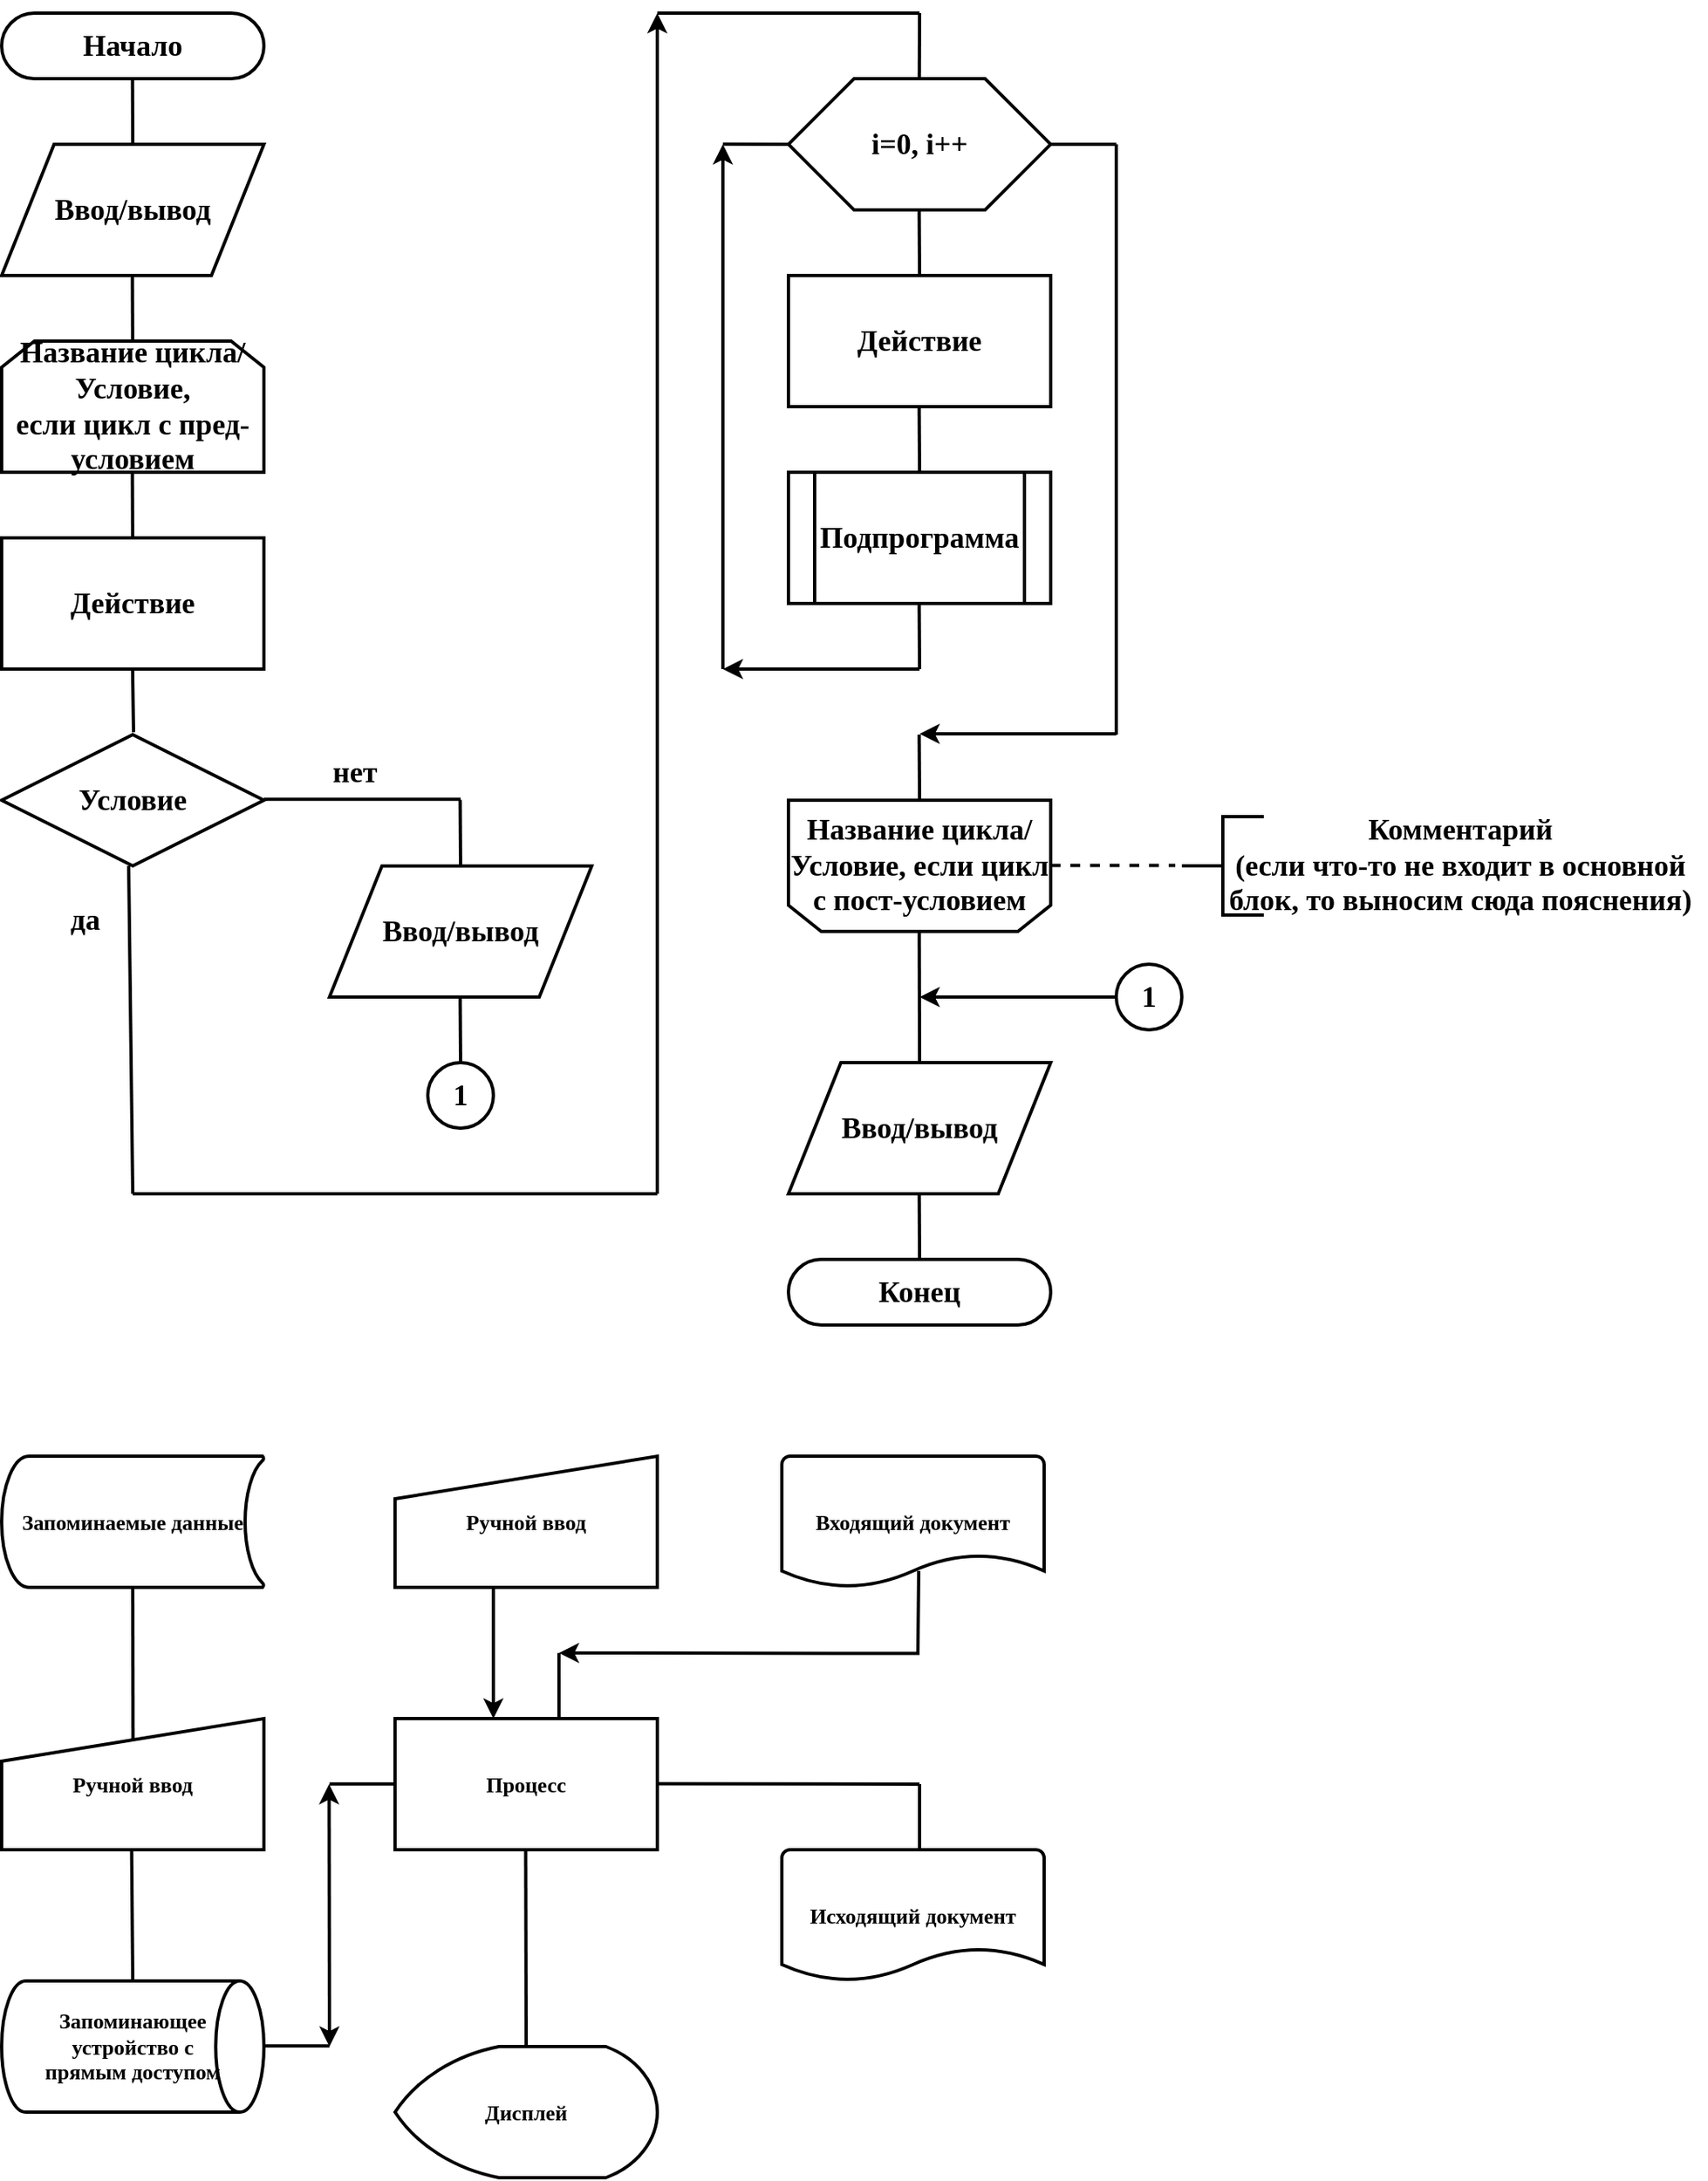 <mxfile version="22.1.21" type="device">
  <diagram id="phA2n3WkPNykg_T-4mrH" name="Page-1">
    <mxGraphModel dx="2074" dy="1106" grid="1" gridSize="10" guides="1" tooltips="1" connect="1" arrows="1" fold="1" page="1" pageScale="1" pageWidth="827" pageHeight="1169" math="0" shadow="0">
      <root>
        <mxCell id="0" />
        <mxCell id="1" parent="0" />
        <mxCell id="B6s7-N5SPPxUF_eHVmD_-1" value="Начало" style="rounded=1;whiteSpace=wrap;html=1;arcSize=50;strokeWidth=2;fontFamily=Times New Roman;fontStyle=1;fontSize=18;" parent="1" vertex="1">
          <mxGeometry x="40" y="80" width="160" height="40" as="geometry" />
        </mxCell>
        <mxCell id="B6s7-N5SPPxUF_eHVmD_-2" value="Ввод/вывод" style="shape=parallelogram;perimeter=parallelogramPerimeter;whiteSpace=wrap;html=1;strokeWidth=2;fontFamily=Times New Roman;fontStyle=1;fontSize=18;" parent="1" vertex="1">
          <mxGeometry x="40" y="160" width="160" height="80" as="geometry" />
        </mxCell>
        <mxCell id="B6s7-N5SPPxUF_eHVmD_-3" value="Название цикла/&lt;br style=&quot;font-size: 18px;&quot;&gt;Условие,&lt;br&gt;если цикл с пред-условием" style="shape=loopLimit;whiteSpace=wrap;html=1;strokeWidth=2;fontFamily=Times New Roman;fontStyle=1;fontSize=18;" parent="1" vertex="1">
          <mxGeometry x="40" y="280" width="160" height="80" as="geometry" />
        </mxCell>
        <mxCell id="B6s7-N5SPPxUF_eHVmD_-4" value="Действие" style="rounded=0;whiteSpace=wrap;html=1;strokeWidth=2;fontFamily=Times New Roman;fontStyle=1;fontSize=18;" parent="1" vertex="1">
          <mxGeometry x="40" y="400" width="160" height="80" as="geometry" />
        </mxCell>
        <mxCell id="B6s7-N5SPPxUF_eHVmD_-5" value="Условие" style="rhombus;whiteSpace=wrap;html=1;strokeWidth=2;fontFamily=Times New Roman;fontStyle=1;fontSize=18;" parent="1" vertex="1">
          <mxGeometry x="40" y="520" width="160" height="80" as="geometry" />
        </mxCell>
        <mxCell id="B6s7-N5SPPxUF_eHVmD_-6" value="Ввод/вывод" style="shape=parallelogram;perimeter=parallelogramPerimeter;whiteSpace=wrap;html=1;strokeWidth=2;fontFamily=Times New Roman;fontStyle=1;fontSize=18;" parent="1" vertex="1">
          <mxGeometry x="240" y="600.07" width="160" height="79.93" as="geometry" />
        </mxCell>
        <mxCell id="B6s7-N5SPPxUF_eHVmD_-7" value="1" style="ellipse;whiteSpace=wrap;html=1;aspect=fixed;strokeWidth=2;fontFamily=Times New Roman;fontStyle=1;fontSize=18;" parent="1" vertex="1">
          <mxGeometry x="300" y="720" width="40" height="40" as="geometry" />
        </mxCell>
        <mxCell id="B6s7-N5SPPxUF_eHVmD_-10" value="" style="endArrow=none;html=1;entryX=0.5;entryY=1;entryDx=0;entryDy=0;strokeWidth=2;fontFamily=Times New Roman;fontStyle=1;fontSize=18;" parent="1" edge="1">
          <mxGeometry width="50" height="50" relative="1" as="geometry">
            <mxPoint x="320" y="600" as="sourcePoint" />
            <mxPoint x="319.723" y="559.796" as="targetPoint" />
          </mxGeometry>
        </mxCell>
        <mxCell id="B6s7-N5SPPxUF_eHVmD_-11" value="" style="endArrow=none;html=1;entryX=0.5;entryY=1;entryDx=0;entryDy=0;strokeWidth=2;fontFamily=Times New Roman;fontStyle=1;fontSize=18;exitX=0.503;exitY=-0.018;exitDx=0;exitDy=0;exitPerimeter=0;" parent="1" edge="1" source="B6s7-N5SPPxUF_eHVmD_-5">
          <mxGeometry width="50" height="50" relative="1" as="geometry">
            <mxPoint x="119.95" y="510.046" as="sourcePoint" />
            <mxPoint x="119.903" y="480.0" as="targetPoint" />
          </mxGeometry>
        </mxCell>
        <mxCell id="B6s7-N5SPPxUF_eHVmD_-13" value="" style="endArrow=none;html=1;entryX=0.5;entryY=1;entryDx=0;entryDy=0;strokeWidth=2;fontFamily=Times New Roman;fontStyle=1;fontSize=18;exitX=0.5;exitY=0;exitDx=0;exitDy=0;" parent="1" edge="1" source="B6s7-N5SPPxUF_eHVmD_-2">
          <mxGeometry width="50" height="50" relative="1" as="geometry">
            <mxPoint x="119.88" y="150.05" as="sourcePoint" />
            <mxPoint x="119.833" y="120.003" as="targetPoint" />
          </mxGeometry>
        </mxCell>
        <mxCell id="B6s7-N5SPPxUF_eHVmD_-14" value="" style="endArrow=none;html=1;entryX=0.5;entryY=1;entryDx=0;entryDy=0;strokeWidth=2;fontFamily=Times New Roman;fontStyle=1;fontSize=18;exitX=0.5;exitY=0;exitDx=0;exitDy=0;" parent="1" edge="1" source="B6s7-N5SPPxUF_eHVmD_-7">
          <mxGeometry width="50" height="50" relative="1" as="geometry">
            <mxPoint x="319.77" y="710.002" as="sourcePoint" />
            <mxPoint x="319.723" y="679.956" as="targetPoint" />
          </mxGeometry>
        </mxCell>
        <mxCell id="B6s7-N5SPPxUF_eHVmD_-15" value="" style="endArrow=none;html=1;strokeWidth=2;fontFamily=Times New Roman;fontStyle=1;fontSize=18;" parent="1" edge="1">
          <mxGeometry width="50" height="50" relative="1" as="geometry">
            <mxPoint x="200" y="559.4" as="sourcePoint" />
            <mxPoint x="320" y="559.4" as="targetPoint" />
          </mxGeometry>
        </mxCell>
        <mxCell id="B6s7-N5SPPxUF_eHVmD_-16" value="" style="endArrow=none;html=1;entryX=0.5;entryY=1;entryDx=0;entryDy=0;strokeWidth=2;fontFamily=Times New Roman;fontStyle=1;fontSize=18;" parent="1" edge="1">
          <mxGeometry width="50" height="50" relative="1" as="geometry">
            <mxPoint x="120" y="800" as="sourcePoint" />
            <mxPoint x="117.5" y="600" as="targetPoint" />
          </mxGeometry>
        </mxCell>
        <mxCell id="B6s7-N5SPPxUF_eHVmD_-17" value="" style="endArrow=none;html=1;strokeWidth=2;fontFamily=Times New Roman;fontStyle=1;fontSize=18;" parent="1" edge="1">
          <mxGeometry width="50" height="50" relative="1" as="geometry">
            <mxPoint x="120" y="800" as="sourcePoint" />
            <mxPoint x="440" y="800" as="targetPoint" />
          </mxGeometry>
        </mxCell>
        <mxCell id="B6s7-N5SPPxUF_eHVmD_-18" value="" style="endArrow=classic;html=1;strokeWidth=2;fontFamily=Times New Roman;fontStyle=1;fontSize=18;" parent="1" edge="1">
          <mxGeometry width="50" height="50" relative="1" as="geometry">
            <mxPoint x="440" y="800" as="sourcePoint" />
            <mxPoint x="440" y="80" as="targetPoint" />
          </mxGeometry>
        </mxCell>
        <mxCell id="B6s7-N5SPPxUF_eHVmD_-19" value="да" style="text;html=1;resizable=0;points=[];autosize=1;align=left;verticalAlign=top;spacingTop=-4;strokeWidth=2;fontFamily=Times New Roman;fontStyle=1;fontSize=18;" parent="1" vertex="1">
          <mxGeometry x="80" y="619.8" width="30" height="20" as="geometry" />
        </mxCell>
        <mxCell id="B6s7-N5SPPxUF_eHVmD_-20" value="нет" style="text;html=1;resizable=0;points=[];autosize=1;align=left;verticalAlign=top;spacingTop=-4;strokeWidth=2;fontFamily=Times New Roman;fontStyle=1;fontSize=18;" parent="1" vertex="1">
          <mxGeometry x="240" y="530" width="30" height="20" as="geometry" />
        </mxCell>
        <mxCell id="B6s7-N5SPPxUF_eHVmD_-21" value="i=0, i++" style="shape=hexagon;perimeter=hexagonPerimeter2;whiteSpace=wrap;html=1;strokeWidth=2;fontFamily=Times New Roman;fontStyle=1;fontSize=18;" parent="1" vertex="1">
          <mxGeometry x="520" y="120" width="160" height="80" as="geometry" />
        </mxCell>
        <mxCell id="B6s7-N5SPPxUF_eHVmD_-22" value="" style="endArrow=none;html=1;strokeWidth=2;fontFamily=Times New Roman;fontStyle=1;fontSize=18;" parent="1" edge="1">
          <mxGeometry width="50" height="50" relative="1" as="geometry">
            <mxPoint x="599.85" y="120" as="sourcePoint" />
            <mxPoint x="600" y="80" as="targetPoint" />
          </mxGeometry>
        </mxCell>
        <mxCell id="B6s7-N5SPPxUF_eHVmD_-23" value="" style="endArrow=none;html=1;strokeWidth=2;fontFamily=Times New Roman;fontStyle=1;fontSize=18;" parent="1" edge="1">
          <mxGeometry width="50" height="50" relative="1" as="geometry">
            <mxPoint x="440" y="80" as="sourcePoint" />
            <mxPoint x="600" y="80" as="targetPoint" />
          </mxGeometry>
        </mxCell>
        <mxCell id="B6s7-N5SPPxUF_eHVmD_-24" value="Действие" style="rounded=0;whiteSpace=wrap;html=1;strokeWidth=2;fontFamily=Times New Roman;fontStyle=1;fontSize=18;" parent="1" vertex="1">
          <mxGeometry x="520" y="240" width="160" height="80" as="geometry" />
        </mxCell>
        <mxCell id="B6s7-N5SPPxUF_eHVmD_-25" value="Подпрограмма" style="shape=process;whiteSpace=wrap;html=1;backgroundOutline=1;strokeWidth=2;fontFamily=Times New Roman;fontStyle=1;fontSize=18;" parent="1" vertex="1">
          <mxGeometry x="520" y="360" width="160" height="80" as="geometry" />
        </mxCell>
        <mxCell id="B6s7-N5SPPxUF_eHVmD_-26" value="" style="endArrow=none;html=1;entryX=0.5;entryY=1;entryDx=0;entryDy=0;strokeWidth=2;fontFamily=Times New Roman;fontStyle=1;fontSize=18;exitX=0.5;exitY=0;exitDx=0;exitDy=0;" parent="1" edge="1" source="B6s7-N5SPPxUF_eHVmD_-25">
          <mxGeometry width="50" height="50" relative="1" as="geometry">
            <mxPoint x="599.81" y="350.05" as="sourcePoint" />
            <mxPoint x="599.763" y="320.003" as="targetPoint" />
          </mxGeometry>
        </mxCell>
        <mxCell id="B6s7-N5SPPxUF_eHVmD_-27" value="" style="endArrow=none;html=1;entryX=0.5;entryY=1;entryDx=0;entryDy=0;strokeWidth=2;fontFamily=Times New Roman;fontStyle=1;fontSize=18;exitX=0.5;exitY=0;exitDx=0;exitDy=0;" parent="1" edge="1" source="B6s7-N5SPPxUF_eHVmD_-24">
          <mxGeometry width="50" height="50" relative="1" as="geometry">
            <mxPoint x="599.81" y="230.05" as="sourcePoint" />
            <mxPoint x="599.763" y="200.003" as="targetPoint" />
          </mxGeometry>
        </mxCell>
        <mxCell id="B6s7-N5SPPxUF_eHVmD_-28" value="" style="endArrow=none;html=1;strokeWidth=2;fontFamily=Times New Roman;fontStyle=1;fontSize=18;exitX=0;exitY=0.5;exitDx=0;exitDy=0;" parent="1" edge="1" source="B6s7-N5SPPxUF_eHVmD_-21">
          <mxGeometry width="50" height="50" relative="1" as="geometry">
            <mxPoint x="510" y="159.92" as="sourcePoint" />
            <mxPoint x="480" y="159.92" as="targetPoint" />
          </mxGeometry>
        </mxCell>
        <mxCell id="B6s7-N5SPPxUF_eHVmD_-29" value="" style="endArrow=none;html=1;strokeWidth=2;fontFamily=Times New Roman;fontStyle=1;fontSize=18;" parent="1" edge="1">
          <mxGeometry width="50" height="50" relative="1" as="geometry">
            <mxPoint x="680" y="160" as="sourcePoint" />
            <mxPoint x="720" y="160" as="targetPoint" />
          </mxGeometry>
        </mxCell>
        <mxCell id="B6s7-N5SPPxUF_eHVmD_-30" value="" style="endArrow=none;html=1;strokeWidth=2;fontFamily=Times New Roman;fontStyle=1;fontSize=18;" parent="1" edge="1">
          <mxGeometry width="50" height="50" relative="1" as="geometry">
            <mxPoint x="720" y="520" as="sourcePoint" />
            <mxPoint x="720" y="160" as="targetPoint" />
          </mxGeometry>
        </mxCell>
        <mxCell id="B6s7-N5SPPxUF_eHVmD_-31" value="" style="endArrow=classic;html=1;strokeWidth=2;fontFamily=Times New Roman;fontStyle=1;fontSize=18;" parent="1" edge="1">
          <mxGeometry width="50" height="50" relative="1" as="geometry">
            <mxPoint x="720" y="519.52" as="sourcePoint" />
            <mxPoint x="600" y="519.52" as="targetPoint" />
          </mxGeometry>
        </mxCell>
        <mxCell id="B6s7-N5SPPxUF_eHVmD_-32" value="" style="endArrow=classic;html=1;strokeWidth=2;fontFamily=Times New Roman;fontStyle=1;fontSize=18;" parent="1" edge="1">
          <mxGeometry width="50" height="50" relative="1" as="geometry">
            <mxPoint x="480" y="480" as="sourcePoint" />
            <mxPoint x="480" y="160" as="targetPoint" />
          </mxGeometry>
        </mxCell>
        <mxCell id="B6s7-N5SPPxUF_eHVmD_-33" value="" style="endArrow=none;html=1;entryX=0.5;entryY=1;entryDx=0;entryDy=0;strokeWidth=2;fontFamily=Times New Roman;fontStyle=1;fontSize=18;" parent="1" edge="1">
          <mxGeometry width="50" height="50" relative="1" as="geometry">
            <mxPoint x="600" y="480" as="sourcePoint" />
            <mxPoint x="599.763" y="440.003" as="targetPoint" />
          </mxGeometry>
        </mxCell>
        <mxCell id="B6s7-N5SPPxUF_eHVmD_-34" value="" style="endArrow=classic;html=1;strokeWidth=2;fontFamily=Times New Roman;fontStyle=1;fontSize=18;" parent="1" edge="1">
          <mxGeometry width="50" height="50" relative="1" as="geometry">
            <mxPoint x="600" y="480" as="sourcePoint" />
            <mxPoint x="480" y="480" as="targetPoint" />
          </mxGeometry>
        </mxCell>
        <mxCell id="B6s7-N5SPPxUF_eHVmD_-35" value="" style="shape=loopLimit;whiteSpace=wrap;html=1;rotation=-180;strokeWidth=2;fontFamily=Times New Roman;fontStyle=1;fontSize=18;" parent="1" vertex="1">
          <mxGeometry x="520" y="560" width="160" height="80" as="geometry" />
        </mxCell>
        <mxCell id="B6s7-N5SPPxUF_eHVmD_-36" value="Название цикла/ Условие, если цикл&lt;br&gt;с пост-условием" style="text;html=1;strokeColor=none;fillColor=none;align=center;verticalAlign=middle;whiteSpace=wrap;rounded=0;strokeWidth=2;fontFamily=Times New Roman;fontStyle=1;fontSize=18;" parent="1" vertex="1">
          <mxGeometry x="520" y="570" width="160" height="60" as="geometry" />
        </mxCell>
        <mxCell id="B6s7-N5SPPxUF_eHVmD_-37" value="Ввод/вывод" style="shape=parallelogram;perimeter=parallelogramPerimeter;whiteSpace=wrap;html=1;strokeWidth=2;fontFamily=Times New Roman;fontStyle=1;fontSize=18;" parent="1" vertex="1">
          <mxGeometry x="520" y="720" width="160" height="80" as="geometry" />
        </mxCell>
        <mxCell id="B6s7-N5SPPxUF_eHVmD_-38" value="Конец" style="rounded=1;whiteSpace=wrap;html=1;arcSize=50;strokeWidth=2;fontFamily=Times New Roman;fontStyle=1;fontSize=18;" parent="1" vertex="1">
          <mxGeometry x="520" y="840" width="160" height="40" as="geometry" />
        </mxCell>
        <mxCell id="B6s7-N5SPPxUF_eHVmD_-39" value="" style="endArrow=none;html=1;entryX=0.5;entryY=1;entryDx=0;entryDy=0;strokeWidth=2;fontFamily=Times New Roman;fontStyle=1;fontSize=18;exitX=0.5;exitY=0;exitDx=0;exitDy=0;" parent="1" edge="1" source="B6s7-N5SPPxUF_eHVmD_-38">
          <mxGeometry width="50" height="50" relative="1" as="geometry">
            <mxPoint x="599.85" y="830.046" as="sourcePoint" />
            <mxPoint x="599.803" y="800.0" as="targetPoint" />
          </mxGeometry>
        </mxCell>
        <mxCell id="B6s7-N5SPPxUF_eHVmD_-40" value="" style="endArrow=none;html=1;entryX=0.5;entryY=1;entryDx=0;entryDy=0;strokeWidth=2;fontFamily=Times New Roman;fontStyle=1;fontSize=18;" parent="1" edge="1">
          <mxGeometry width="50" height="50" relative="1" as="geometry">
            <mxPoint x="600" y="560" as="sourcePoint" />
            <mxPoint x="599.763" y="520.003" as="targetPoint" />
          </mxGeometry>
        </mxCell>
        <mxCell id="B6s7-N5SPPxUF_eHVmD_-42" value="1" style="ellipse;whiteSpace=wrap;html=1;aspect=fixed;strokeWidth=2;fontFamily=Times New Roman;fontStyle=1;fontSize=18;" parent="1" vertex="1">
          <mxGeometry x="720" y="660" width="40" height="40" as="geometry" />
        </mxCell>
        <mxCell id="B6s7-N5SPPxUF_eHVmD_-43" value="" style="endArrow=classic;html=1;strokeWidth=2;fontFamily=Times New Roman;fontStyle=1;fontSize=18;" parent="1" edge="1">
          <mxGeometry width="50" height="50" relative="1" as="geometry">
            <mxPoint x="720" y="680" as="sourcePoint" />
            <mxPoint x="600" y="680" as="targetPoint" />
          </mxGeometry>
        </mxCell>
        <mxCell id="B6s7-N5SPPxUF_eHVmD_-46" value="" style="strokeWidth=2;html=1;shape=mxgraph.flowchart.annotation_2;align=left;pointerEvents=1;fontFamily=Times New Roman;fontSize=18;" parent="1" vertex="1">
          <mxGeometry x="760" y="570" width="50" height="60" as="geometry" />
        </mxCell>
        <mxCell id="B6s7-N5SPPxUF_eHVmD_-47" value="" style="endArrow=none;dashed=1;html=1;strokeWidth=2;fontFamily=Times New Roman;fontSize=18;entryX=0;entryY=0.5;entryDx=0;entryDy=0;entryPerimeter=0;" parent="1" edge="1">
          <mxGeometry width="50" height="50" relative="1" as="geometry">
            <mxPoint x="680" y="599.74" as="sourcePoint" />
            <mxPoint x="756" y="599.74" as="targetPoint" />
          </mxGeometry>
        </mxCell>
        <mxCell id="B6s7-N5SPPxUF_eHVmD_-49" value="Комментарий&lt;br&gt;(если что-то не входит в основной блок, то выносим сюда пояснения)&lt;br&gt;" style="text;html=1;strokeColor=none;fillColor=none;align=center;verticalAlign=middle;whiteSpace=wrap;rounded=0;fontFamily=Times New Roman;fontSize=18;fontStyle=1" parent="1" vertex="1">
          <mxGeometry x="780" y="570" width="300" height="60" as="geometry" />
        </mxCell>
        <mxCell id="aBKqCTzKQBfMQIFkc9sv-5" value="Ручной ввод" style="html=1;strokeWidth=2;shape=manualInput;whiteSpace=wrap;rounded=0;size=26;arcSize=11;fontFamily=Times New Roman;fontSize=13;fontStyle=1" vertex="1" parent="1">
          <mxGeometry x="40" y="1120" width="160" height="80" as="geometry" />
        </mxCell>
        <mxCell id="aBKqCTzKQBfMQIFkc9sv-6" value="Входящий документ" style="strokeWidth=2;html=1;shape=mxgraph.flowchart.document2;whiteSpace=wrap;size=0.25;connectable=1;fontFamily=Times New Roman;fontSize=13;fontStyle=1;allowArrows=1;recursiveResize=1;expand=1;movable=1;rotatable=1;cloneable=1;deletable=1;" vertex="1" parent="1">
          <mxGeometry x="516" y="960" width="160" height="80" as="geometry" />
        </mxCell>
        <mxCell id="aBKqCTzKQBfMQIFkc9sv-7" value="Запоминающее устройство с&lt;br&gt;прямым доступом" style="strokeWidth=2;html=1;shape=mxgraph.flowchart.direct_data;whiteSpace=wrap;fontFamily=Times New Roman;fontSize=13;fontStyle=1" vertex="1" parent="1">
          <mxGeometry x="40" y="1280" width="160" height="80" as="geometry" />
        </mxCell>
        <mxCell id="aBKqCTzKQBfMQIFkc9sv-8" value="Дисплей" style="strokeWidth=2;html=1;shape=mxgraph.flowchart.display;whiteSpace=wrap;fontFamily=Times New Roman;fontSize=13;fontStyle=1" vertex="1" parent="1">
          <mxGeometry x="280" y="1320" width="160" height="80" as="geometry" />
        </mxCell>
        <mxCell id="aBKqCTzKQBfMQIFkc9sv-9" value="Процесс" style="rounded=0;whiteSpace=wrap;html=1;absoluteArcSize=1;arcSize=14;strokeWidth=2;fontFamily=Times New Roman;fontSize=13;fontStyle=1" vertex="1" parent="1">
          <mxGeometry x="280" y="1120" width="160.05" height="80" as="geometry" />
        </mxCell>
        <mxCell id="aBKqCTzKQBfMQIFkc9sv-10" value="Запоминаемые данные" style="strokeWidth=2;html=1;shape=mxgraph.flowchart.stored_data;whiteSpace=wrap;fontFamily=Times New Roman;fontSize=13;fontStyle=1" vertex="1" parent="1">
          <mxGeometry x="40" y="960" width="160" height="80" as="geometry" />
        </mxCell>
        <mxCell id="aBKqCTzKQBfMQIFkc9sv-17" value="Ручной ввод" style="html=1;strokeWidth=2;shape=manualInput;whiteSpace=wrap;rounded=0;size=26;arcSize=11;fontFamily=Times New Roman;fontSize=13;fontStyle=1;rotatable=1;" vertex="1" parent="1">
          <mxGeometry x="280" y="960" width="160" height="80" as="geometry" />
        </mxCell>
        <mxCell id="aBKqCTzKQBfMQIFkc9sv-18" value="Исходящий документ" style="strokeWidth=2;html=1;shape=mxgraph.flowchart.document2;whiteSpace=wrap;size=0.25;connectable=1;fontFamily=Times New Roman;fontSize=13;fontStyle=1" vertex="1" parent="1">
          <mxGeometry x="516" y="1200" width="160" height="80" as="geometry" />
        </mxCell>
        <mxCell id="aBKqCTzKQBfMQIFkc9sv-19" value="" style="endArrow=classic;html=1;strokeWidth=2;fontFamily=Times New Roman;fontStyle=1;fontSize=13;exitX=0;exitY=0.5;exitDx=0;exitDy=0;" edge="1" parent="1">
          <mxGeometry width="50" height="50" relative="1" as="geometry">
            <mxPoint x="340" y="1040" as="sourcePoint" />
            <mxPoint x="340" y="1120" as="targetPoint" />
          </mxGeometry>
        </mxCell>
        <mxCell id="aBKqCTzKQBfMQIFkc9sv-20" value="" style="endArrow=classic;html=1;strokeWidth=2;fontFamily=Times New Roman;fontStyle=1;fontSize=13;exitX=0;exitY=0.5;exitDx=0;exitDy=0;exitPerimeter=0;" edge="1" parent="1">
          <mxGeometry width="50" height="50" relative="1" as="geometry">
            <mxPoint x="600" y="1080.29" as="sourcePoint" />
            <mxPoint x="380" y="1080" as="targetPoint" />
            <Array as="points">
              <mxPoint x="574" y="1080.29" />
            </Array>
          </mxGeometry>
        </mxCell>
        <mxCell id="aBKqCTzKQBfMQIFkc9sv-21" value="" style="endArrow=none;html=1;entryX=0.5;entryY=1;entryDx=0;entryDy=0;strokeWidth=2;fontFamily=Times New Roman;fontStyle=1;fontSize=13;exitX=0.501;exitY=0.163;exitDx=0;exitDy=0;exitPerimeter=0;" edge="1" parent="1" source="aBKqCTzKQBfMQIFkc9sv-5">
          <mxGeometry width="50" height="50" relative="1" as="geometry">
            <mxPoint x="120" y="1080" as="sourcePoint" />
            <mxPoint x="120" y="1040" as="targetPoint" />
          </mxGeometry>
        </mxCell>
        <mxCell id="aBKqCTzKQBfMQIFkc9sv-22" value="" style="endArrow=none;html=1;entryX=0.5;entryY=1;entryDx=0;entryDy=0;strokeWidth=2;fontFamily=Times New Roman;fontStyle=1;fontSize=13;" edge="1" parent="1">
          <mxGeometry width="50" height="50" relative="1" as="geometry">
            <mxPoint x="120" y="1280" as="sourcePoint" />
            <mxPoint x="119.31" y="1200" as="targetPoint" />
          </mxGeometry>
        </mxCell>
        <mxCell id="aBKqCTzKQBfMQIFkc9sv-23" value="" style="endArrow=none;html=1;entryX=0.5;entryY=1;entryDx=0;entryDy=0;strokeWidth=2;fontFamily=Times New Roman;fontStyle=1;fontSize=13;exitX=0.5;exitY=0;exitDx=0;exitDy=0;exitPerimeter=0;" edge="1" parent="1" source="aBKqCTzKQBfMQIFkc9sv-8">
          <mxGeometry width="50" height="50" relative="1" as="geometry">
            <mxPoint x="360" y="1280" as="sourcePoint" />
            <mxPoint x="359.71" y="1200" as="targetPoint" />
          </mxGeometry>
        </mxCell>
        <mxCell id="aBKqCTzKQBfMQIFkc9sv-25" value="" style="endArrow=none;html=1;entryX=0.5;entryY=1;entryDx=0;entryDy=0;strokeWidth=2;fontFamily=Times New Roman;fontStyle=1;fontSize=13;" edge="1" parent="1">
          <mxGeometry width="50" height="50" relative="1" as="geometry">
            <mxPoint x="600" y="1160" as="sourcePoint" />
            <mxPoint x="440" y="1159.76" as="targetPoint" />
          </mxGeometry>
        </mxCell>
        <mxCell id="aBKqCTzKQBfMQIFkc9sv-26" value="" style="endArrow=none;html=1;strokeWidth=2;fontFamily=Times New Roman;fontStyle=1;fontSize=13;exitX=0.75;exitY=0;exitDx=0;exitDy=0;" edge="1" parent="1">
          <mxGeometry width="50" height="50" relative="1" as="geometry">
            <mxPoint x="380.038" y="1120" as="sourcePoint" />
            <mxPoint x="380" y="1080" as="targetPoint" />
          </mxGeometry>
        </mxCell>
        <mxCell id="aBKqCTzKQBfMQIFkc9sv-27" value="" style="endArrow=none;html=1;strokeWidth=2;fontFamily=Times New Roman;fontStyle=1;fontSize=13;" edge="1" parent="1">
          <mxGeometry width="50" height="50" relative="1" as="geometry">
            <mxPoint x="600" y="1200" as="sourcePoint" />
            <mxPoint x="600" y="1160" as="targetPoint" />
          </mxGeometry>
        </mxCell>
        <mxCell id="aBKqCTzKQBfMQIFkc9sv-30" value="" style="endArrow=none;html=1;entryX=0.5;entryY=1;entryDx=0;entryDy=0;strokeWidth=2;fontFamily=Times New Roman;fontStyle=1;fontSize=13;" edge="1" parent="1">
          <mxGeometry width="50" height="50" relative="1" as="geometry">
            <mxPoint x="240" y="1319.58" as="sourcePoint" />
            <mxPoint x="200" y="1319.58" as="targetPoint" />
          </mxGeometry>
        </mxCell>
        <mxCell id="aBKqCTzKQBfMQIFkc9sv-31" value="" style="endArrow=none;html=1;entryX=0.5;entryY=1;entryDx=0;entryDy=0;strokeWidth=2;fontFamily=Times New Roman;fontStyle=1;fontSize=13;" edge="1" parent="1">
          <mxGeometry width="50" height="50" relative="1" as="geometry">
            <mxPoint x="280" y="1159.83" as="sourcePoint" />
            <mxPoint x="240" y="1159.83" as="targetPoint" />
          </mxGeometry>
        </mxCell>
        <mxCell id="aBKqCTzKQBfMQIFkc9sv-32" value="" style="endArrow=classic;startArrow=classic;html=1;rounded=0;strokeWidth=2;fontFamily=Times New Roman;fontSize=13;fontStyle=1" edge="1" parent="1">
          <mxGeometry width="50" height="50" relative="1" as="geometry">
            <mxPoint x="240" y="1320" as="sourcePoint" />
            <mxPoint x="239.76" y="1160" as="targetPoint" />
          </mxGeometry>
        </mxCell>
        <mxCell id="aBKqCTzKQBfMQIFkc9sv-33" value="" style="endArrow=none;html=1;strokeWidth=2;fontFamily=Times New Roman;fontStyle=1;fontSize=13;" edge="1" parent="1">
          <mxGeometry width="50" height="50" relative="1" as="geometry">
            <mxPoint x="599" y="1080" as="sourcePoint" />
            <mxPoint x="599.48" y="1030" as="targetPoint" />
          </mxGeometry>
        </mxCell>
        <mxCell id="aBKqCTzKQBfMQIFkc9sv-34" value="" style="endArrow=none;html=1;entryX=0.5;entryY=1;entryDx=0;entryDy=0;strokeWidth=2;fontFamily=Times New Roman;fontStyle=1;fontSize=18;exitX=0.5;exitY=0;exitDx=0;exitDy=0;" edge="1" parent="1">
          <mxGeometry width="50" height="50" relative="1" as="geometry">
            <mxPoint x="119.93" y="280" as="sourcePoint" />
            <mxPoint x="119.763" y="240.003" as="targetPoint" />
          </mxGeometry>
        </mxCell>
        <mxCell id="aBKqCTzKQBfMQIFkc9sv-35" value="" style="endArrow=none;html=1;entryX=0.5;entryY=1;entryDx=0;entryDy=0;strokeWidth=2;fontFamily=Times New Roman;fontStyle=1;fontSize=18;exitX=0.5;exitY=0;exitDx=0;exitDy=0;" edge="1" parent="1">
          <mxGeometry width="50" height="50" relative="1" as="geometry">
            <mxPoint x="119.93" y="400" as="sourcePoint" />
            <mxPoint x="119.763" y="360.003" as="targetPoint" />
          </mxGeometry>
        </mxCell>
        <mxCell id="aBKqCTzKQBfMQIFkc9sv-36" value="" style="endArrow=none;html=1;entryX=0.5;entryY=1;entryDx=0;entryDy=0;strokeWidth=2;fontFamily=Times New Roman;fontStyle=1;fontSize=18;exitX=0.5;exitY=0;exitDx=0;exitDy=0;" edge="1" parent="1" source="B6s7-N5SPPxUF_eHVmD_-37">
          <mxGeometry width="50" height="50" relative="1" as="geometry">
            <mxPoint x="600.04" y="679.8" as="sourcePoint" />
            <mxPoint x="599.803" y="639.803" as="targetPoint" />
          </mxGeometry>
        </mxCell>
      </root>
    </mxGraphModel>
  </diagram>
</mxfile>
